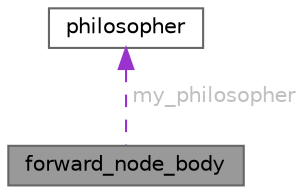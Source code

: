 digraph "forward_node_body"
{
 // LATEX_PDF_SIZE
  bgcolor="transparent";
  edge [fontname=Helvetica,fontsize=10,labelfontname=Helvetica,labelfontsize=10];
  node [fontname=Helvetica,fontsize=10,shape=box,height=0.2,width=0.4];
  Node1 [id="Node000001",label="forward_node_body",height=0.2,width=0.4,color="gray40", fillcolor="grey60", style="filled", fontcolor="black",tooltip=" "];
  Node2 -> Node1 [id="edge1_Node000001_Node000002",dir="back",color="darkorchid3",style="dashed",tooltip=" ",label=" my_philosopher",fontcolor="grey" ];
  Node2 [id="Node000002",label="philosopher",height=0.2,width=0.4,color="gray40", fillcolor="white", style="filled",URL="$classphilosopher.html",tooltip=" "];
}
